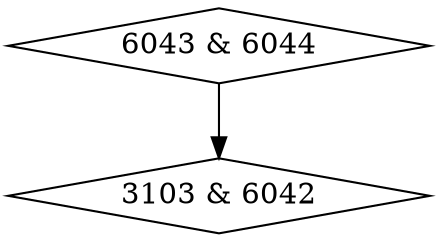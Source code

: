 digraph {
0 [label = "3103 & 6042", shape = diamond];
1 [label = "6043 & 6044", shape = diamond];
1->0;
}
